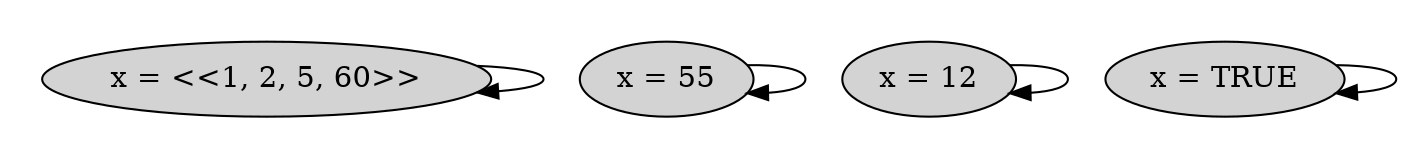 strict digraph DiskGraph {
nodesep=0.35;
subgraph cluster_graph {
color="white";
3500083964333073195 [label="x = TRUE",style = filled]
4524828288577077786 [label="x = 12",style = filled]
-3556450669141143231 [label="x = 55",style = filled]
3574058852701731367 [label="x = <<1, 2, 5, 60>>",style = filled]
3500083964333073195 -> 3500083964333073195 [label="",color="black",fontcolor="black"];
4524828288577077786 -> 4524828288577077786 [label="",color="black",fontcolor="black"];
-3556450669141143231 -> -3556450669141143231 [label="",color="black",fontcolor="black"];
3574058852701731367 -> 3574058852701731367 [label="",color="black",fontcolor="black"];
{rank = same; -3556450669141143231;3500083964333073195;3574058852701731367;4524828288577077786;}
}
}